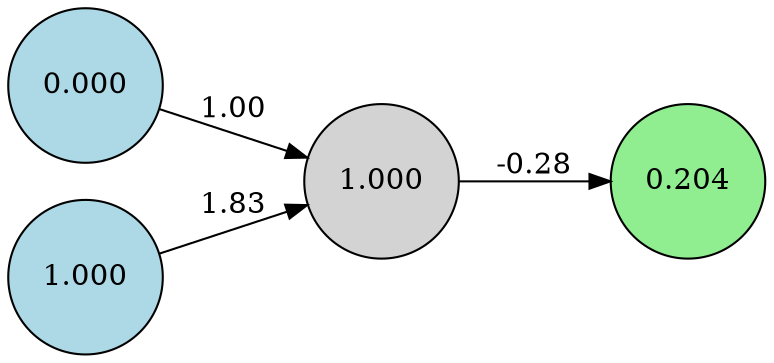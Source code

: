 digraph neat {
  rankdir=LR;
  node [shape=circle];
  node0 [label="0.000", style=filled, fillcolor=lightblue];
  node1 [label="1.000", style=filled, fillcolor=lightblue];
  node118 [label="0.204", style=filled, fillcolor=lightgreen];
  node169 [label="1.000", style=filled, fillcolor=lightgray];
  node0 -> node169 [label="1.00"];
  node169 -> node118 [label="-0.28"];
  node1 -> node169 [label="1.83"];
}
